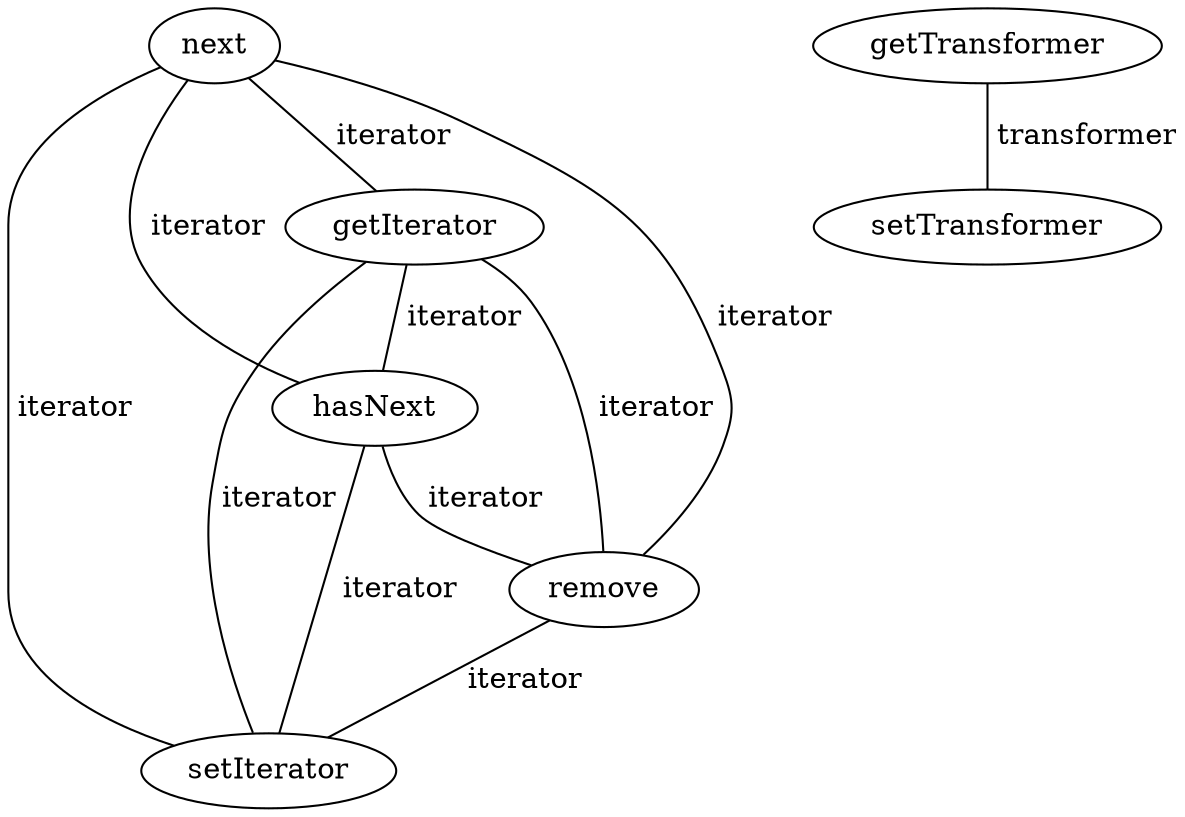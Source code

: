 digraph G {
next;
getIterator;
getTransformer;
hasNext;
setTransformer;
remove;
setIterator;
next -> getIterator [label=" iterator", dir=none];
next -> hasNext [label=" iterator", dir=none];
next -> remove [label=" iterator", dir=none];
next -> setIterator [label=" iterator", dir=none];
getIterator -> hasNext [label=" iterator", dir=none];
getIterator -> remove [label=" iterator", dir=none];
getIterator -> setIterator [label=" iterator", dir=none];
getTransformer -> setTransformer [label=" transformer", dir=none];
hasNext -> remove [label=" iterator", dir=none];
hasNext -> setIterator [label=" iterator", dir=none];
remove -> setIterator [label=" iterator", dir=none];
}